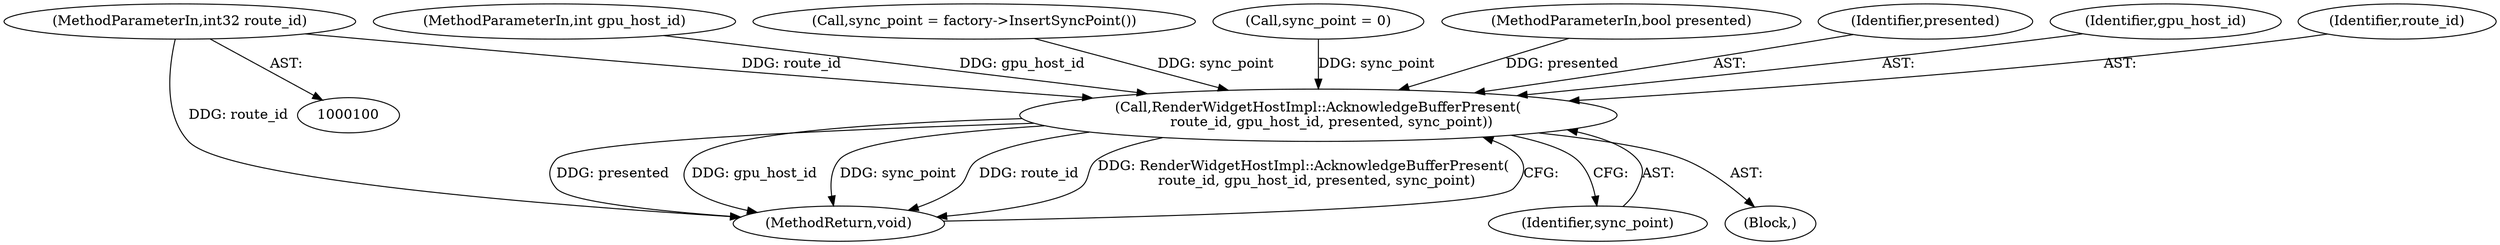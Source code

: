 digraph "1_Chrome_18d67244984a574ba2dd8779faabc0e3e34f4b76_26@del" {
"1000101" [label="(MethodParameterIn,int32 route_id)"];
"1000120" [label="(Call,RenderWidgetHostImpl::AcknowledgeBufferPresent(\n      route_id, gpu_host_id, presented, sync_point))"];
"1000120" [label="(Call,RenderWidgetHostImpl::AcknowledgeBufferPresent(\n      route_id, gpu_host_id, presented, sync_point))"];
"1000102" [label="(MethodParameterIn,int gpu_host_id)"];
"1000105" [label="(Block,)"];
"1000125" [label="(MethodReturn,void)"];
"1000117" [label="(Call,sync_point = factory->InsertSyncPoint())"];
"1000107" [label="(Call,sync_point = 0)"];
"1000103" [label="(MethodParameterIn,bool presented)"];
"1000123" [label="(Identifier,presented)"];
"1000122" [label="(Identifier,gpu_host_id)"];
"1000121" [label="(Identifier,route_id)"];
"1000124" [label="(Identifier,sync_point)"];
"1000101" [label="(MethodParameterIn,int32 route_id)"];
"1000101" -> "1000100"  [label="AST: "];
"1000101" -> "1000125"  [label="DDG: route_id"];
"1000101" -> "1000120"  [label="DDG: route_id"];
"1000120" -> "1000105"  [label="AST: "];
"1000120" -> "1000124"  [label="CFG: "];
"1000121" -> "1000120"  [label="AST: "];
"1000122" -> "1000120"  [label="AST: "];
"1000123" -> "1000120"  [label="AST: "];
"1000124" -> "1000120"  [label="AST: "];
"1000125" -> "1000120"  [label="CFG: "];
"1000120" -> "1000125"  [label="DDG: presented"];
"1000120" -> "1000125"  [label="DDG: gpu_host_id"];
"1000120" -> "1000125"  [label="DDG: sync_point"];
"1000120" -> "1000125"  [label="DDG: route_id"];
"1000120" -> "1000125"  [label="DDG: RenderWidgetHostImpl::AcknowledgeBufferPresent(\n      route_id, gpu_host_id, presented, sync_point)"];
"1000102" -> "1000120"  [label="DDG: gpu_host_id"];
"1000103" -> "1000120"  [label="DDG: presented"];
"1000107" -> "1000120"  [label="DDG: sync_point"];
"1000117" -> "1000120"  [label="DDG: sync_point"];
}
